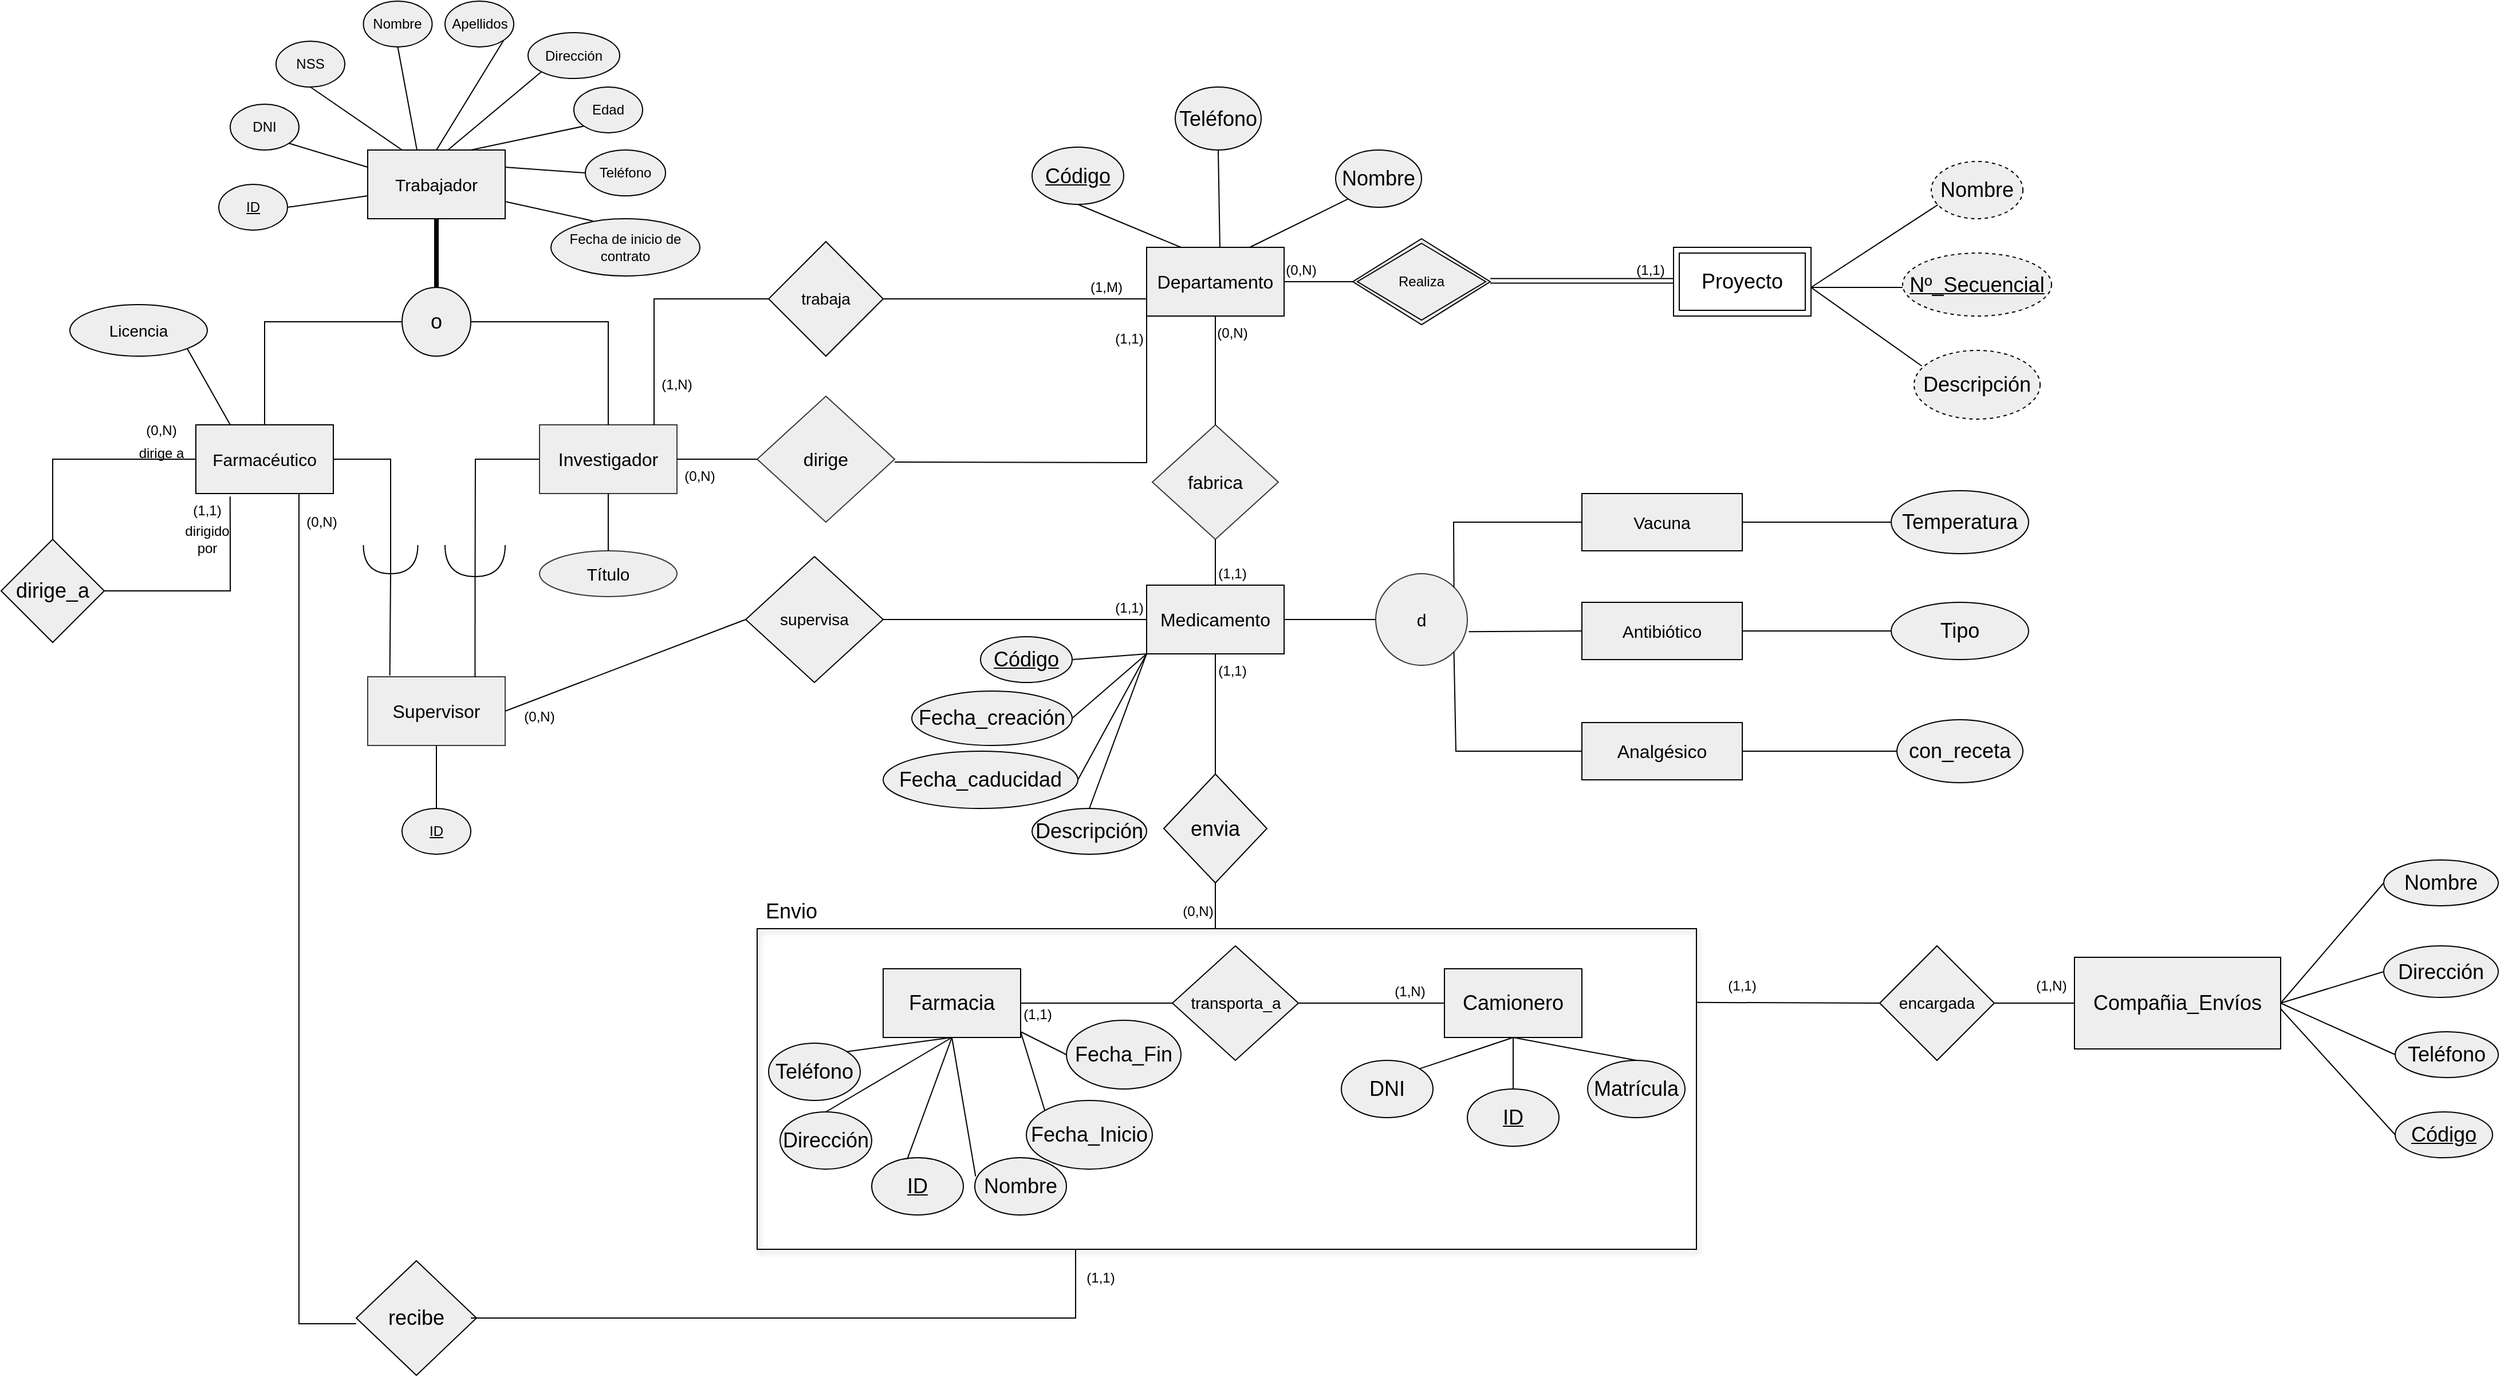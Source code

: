 <mxfile version="24.7.17">
  <diagram id="R2lEEEUBdFMjLlhIrx00" name="Page-1">
    <mxGraphModel dx="3640" dy="1393" grid="1" gridSize="10" guides="1" tooltips="1" connect="1" arrows="1" fold="1" page="1" pageScale="1" pageWidth="850" pageHeight="1100" background="#ffffff" math="0" shadow="0" extFonts="Permanent Marker^https://fonts.googleapis.com/css?family=Permanent+Marker">
      <root>
        <mxCell id="0" />
        <mxCell id="1" parent="0" />
        <mxCell id="9n2Kgq9F9miumqy1_BX9-11" value="" style="rounded=0;whiteSpace=wrap;html=1;fillColor=none;shadow=1;strokeColor=#000000;" parent="1" vertex="1">
          <mxGeometry x="440" y="860" width="820" height="280" as="geometry" />
        </mxCell>
        <mxCell id="wN_SJ8lVQeEceDED6Cjc-2" value="DNI" style="ellipse;whiteSpace=wrap;html=1;fillColor=#eeeeee;strokeColor=#000000;fontColor=#000000;" parent="1" vertex="1">
          <mxGeometry x="-20" y="140" width="60" height="40" as="geometry" />
        </mxCell>
        <mxCell id="wN_SJ8lVQeEceDED6Cjc-3" value="" style="endArrow=none;html=1;rounded=0;entryX=1;entryY=1;entryDx=0;entryDy=0;fillColor=#f5f5f5;strokeColor=#000000;exitX=0;exitY=0.25;exitDx=0;exitDy=0;" parent="1" source="wN_SJ8lVQeEceDED6Cjc-15" target="wN_SJ8lVQeEceDED6Cjc-2" edge="1">
          <mxGeometry width="50" height="50" relative="1" as="geometry">
            <mxPoint x="140" y="180" as="sourcePoint" />
            <mxPoint x="190" y="180" as="targetPoint" />
          </mxGeometry>
        </mxCell>
        <mxCell id="wN_SJ8lVQeEceDED6Cjc-4" value="NSS" style="ellipse;whiteSpace=wrap;html=1;fillColor=#eeeeee;strokeColor=#000000;labelBackgroundColor=none;fontColor=#000000;" parent="1" vertex="1">
          <mxGeometry x="20" y="85" width="60" height="40" as="geometry" />
        </mxCell>
        <mxCell id="wN_SJ8lVQeEceDED6Cjc-5" value="" style="endArrow=none;html=1;rounded=0;entryX=0;entryY=1;entryDx=0;entryDy=0;fillColor=#f5f5f5;strokeColor=#000000;exitX=0.75;exitY=0;exitDx=0;exitDy=0;" parent="1" source="wN_SJ8lVQeEceDED6Cjc-15" target="wN_SJ8lVQeEceDED6Cjc-7" edge="1">
          <mxGeometry width="50" height="50" relative="1" as="geometry">
            <mxPoint x="170" y="180" as="sourcePoint" />
            <mxPoint x="220" y="130" as="targetPoint" />
          </mxGeometry>
        </mxCell>
        <mxCell id="wN_SJ8lVQeEceDED6Cjc-6" value="" style="endArrow=none;html=1;rounded=0;entryX=0.5;entryY=1;entryDx=0;entryDy=0;fillColor=#f5f5f5;strokeColor=#000000;exitX=0.25;exitY=0;exitDx=0;exitDy=0;" parent="1" source="wN_SJ8lVQeEceDED6Cjc-15" target="wN_SJ8lVQeEceDED6Cjc-4" edge="1">
          <mxGeometry width="50" height="50" relative="1" as="geometry">
            <mxPoint x="160" y="160" as="sourcePoint" />
            <mxPoint x="190" y="140" as="targetPoint" />
          </mxGeometry>
        </mxCell>
        <mxCell id="wN_SJ8lVQeEceDED6Cjc-7" value="Edad" style="ellipse;whiteSpace=wrap;html=1;fillColor=#eeeeee;strokeColor=#000000;fontColor=#000000;" parent="1" vertex="1">
          <mxGeometry x="280" y="125" width="60" height="40" as="geometry" />
        </mxCell>
        <mxCell id="wN_SJ8lVQeEceDED6Cjc-9" value="Teléfono" style="ellipse;whiteSpace=wrap;html=1;fillColor=#eeeeee;strokeColor=#000000;fontColor=#000000;" parent="1" vertex="1">
          <mxGeometry x="290" y="180" width="70" height="40" as="geometry" />
        </mxCell>
        <mxCell id="wN_SJ8lVQeEceDED6Cjc-12" value="" style="endArrow=none;html=1;rounded=0;" parent="1" edge="1">
          <mxGeometry width="50" height="50" relative="1" as="geometry">
            <mxPoint x="450" y="320" as="sourcePoint" />
            <mxPoint x="450" y="320" as="targetPoint" />
            <Array as="points">
              <mxPoint x="450" y="320" />
            </Array>
          </mxGeometry>
        </mxCell>
        <mxCell id="wN_SJ8lVQeEceDED6Cjc-15" value="Trabajador" style="rounded=0;whiteSpace=wrap;html=1;fillColor=#eeeeee;strokeColor=#000000;fontColor=#000000;fontSize=15;" parent="1" vertex="1">
          <mxGeometry x="100" y="180" width="120" height="60" as="geometry" />
        </mxCell>
        <mxCell id="wN_SJ8lVQeEceDED6Cjc-16" value="Farmacéutico" style="rounded=0;whiteSpace=wrap;html=1;fillColor=#eeeeee;strokeColor=#000000;fontColor=#000000;fontSize=15;" parent="1" vertex="1">
          <mxGeometry x="-50" y="420" width="120" height="60" as="geometry" />
        </mxCell>
        <mxCell id="wN_SJ8lVQeEceDED6Cjc-18" value="&lt;font style=&quot;font-size: 18px;&quot;&gt;o&lt;/font&gt;" style="ellipse;whiteSpace=wrap;html=1;aspect=fixed;fillColor=#eeeeee;strokeColor=#000000;fontColor=#000000;" parent="1" vertex="1">
          <mxGeometry x="130" y="300" width="60" height="60" as="geometry" />
        </mxCell>
        <mxCell id="wN_SJ8lVQeEceDED6Cjc-19" value="" style="endArrow=none;html=1;rounded=0;exitX=0.5;exitY=0;exitDx=0;exitDy=0;strokeWidth=4;fillColor=#f5f5f5;strokeColor=#000000;labelBackgroundColor=#FFFFFF;fontColor=#000000;" parent="1" source="wN_SJ8lVQeEceDED6Cjc-18" target="wN_SJ8lVQeEceDED6Cjc-15" edge="1">
          <mxGeometry width="50" height="50" relative="1" as="geometry">
            <mxPoint x="90" y="260" as="sourcePoint" />
            <mxPoint x="140" y="210" as="targetPoint" />
          </mxGeometry>
        </mxCell>
        <mxCell id="wN_SJ8lVQeEceDED6Cjc-20" value="" style="endArrow=none;html=1;rounded=0;entryX=0;entryY=0.5;entryDx=0;entryDy=0;fillColor=#f5f5f5;strokeColor=#000000;" parent="1" source="wN_SJ8lVQeEceDED6Cjc-16" target="wN_SJ8lVQeEceDED6Cjc-18" edge="1">
          <mxGeometry width="50" height="50" relative="1" as="geometry">
            <mxPoint x="10" y="399.289" as="sourcePoint" />
            <mxPoint x="10" y="349.289" as="targetPoint" />
            <Array as="points">
              <mxPoint x="10" y="330" />
            </Array>
          </mxGeometry>
        </mxCell>
        <mxCell id="wN_SJ8lVQeEceDED6Cjc-21" value="&lt;font style=&quot;font-size: 16px;&quot;&gt;Investigador&lt;/font&gt;" style="rounded=0;whiteSpace=wrap;html=1;fillColor=#eeeeee;strokeColor=#36393d;fontColor=#000000;" parent="1" vertex="1">
          <mxGeometry x="250" y="420" width="120" height="60" as="geometry" />
        </mxCell>
        <mxCell id="wN_SJ8lVQeEceDED6Cjc-22" value="" style="endArrow=none;html=1;rounded=0;exitX=1;exitY=0.5;exitDx=0;exitDy=0;entryX=0.5;entryY=0;entryDx=0;entryDy=0;fillColor=#f5f5f5;strokeColor=#000000;" parent="1" source="wN_SJ8lVQeEceDED6Cjc-18" target="wN_SJ8lVQeEceDED6Cjc-21" edge="1">
          <mxGeometry width="50" height="50" relative="1" as="geometry">
            <mxPoint x="310" y="460" as="sourcePoint" />
            <mxPoint x="360" y="410" as="targetPoint" />
            <Array as="points">
              <mxPoint x="310" y="330" />
            </Array>
          </mxGeometry>
        </mxCell>
        <mxCell id="wN_SJ8lVQeEceDED6Cjc-27" value="&lt;span style=&quot;font-size: 15px;&quot;&gt;Título&lt;/span&gt;" style="ellipse;whiteSpace=wrap;html=1;labelBackgroundColor=none;labelBorderColor=none;fillColor=#eeeeee;strokeColor=#36393d;" parent="1" vertex="1">
          <mxGeometry x="250" y="530" width="120" height="40" as="geometry" />
        </mxCell>
        <mxCell id="wN_SJ8lVQeEceDED6Cjc-28" value="" style="endArrow=none;html=1;rounded=0;exitX=0.5;exitY=1;exitDx=0;exitDy=0;fillColor=#f5f5f5;gradientColor=#b3b3b3;strokeColor=#000000;entryX=0.5;entryY=0;entryDx=0;entryDy=0;" parent="1" source="wN_SJ8lVQeEceDED6Cjc-21" target="wN_SJ8lVQeEceDED6Cjc-27" edge="1">
          <mxGeometry width="50" height="50" relative="1" as="geometry">
            <mxPoint x="370" y="470" as="sourcePoint" />
            <mxPoint x="420" y="420" as="targetPoint" />
          </mxGeometry>
        </mxCell>
        <mxCell id="wN_SJ8lVQeEceDED6Cjc-33" value="&lt;font style=&quot;font-size: 16px;&quot; color=&quot;#000000&quot;&gt;Supervisor&lt;/font&gt;" style="rounded=0;whiteSpace=wrap;html=1;fillColor=#eeeeee;strokeColor=#36393d;" parent="1" vertex="1">
          <mxGeometry x="100" y="640" width="120" height="60" as="geometry" />
        </mxCell>
        <mxCell id="wN_SJ8lVQeEceDED6Cjc-35" value="&lt;font style=&quot;font-size: 16px;&quot; color=&quot;#000000&quot;&gt;Departamento&lt;/font&gt;" style="rounded=0;whiteSpace=wrap;html=1;fillColor=#eeeeee;strokeColor=#000000;" parent="1" vertex="1">
          <mxGeometry x="780" y="265" width="120" height="60" as="geometry" />
        </mxCell>
        <mxCell id="wN_SJ8lVQeEceDED6Cjc-37" value="&lt;font style=&quot;font-size: 16px;&quot; color=&quot;#000000&quot;&gt;dirige&lt;/font&gt;" style="rhombus;whiteSpace=wrap;html=1;fillColor=#eeeeee;strokeColor=#36393d;" parent="1" vertex="1">
          <mxGeometry x="440" y="395" width="120" height="110" as="geometry" />
        </mxCell>
        <mxCell id="wN_SJ8lVQeEceDED6Cjc-39" value="" style="endArrow=none;html=1;rounded=0;entryX=1;entryY=0.5;entryDx=0;entryDy=0;strokeColor=#000000;" parent="1" source="wN_SJ8lVQeEceDED6Cjc-37" target="wN_SJ8lVQeEceDED6Cjc-21" edge="1">
          <mxGeometry width="50" height="50" relative="1" as="geometry">
            <mxPoint x="489.289" y="510" as="sourcePoint" />
            <mxPoint x="369.7" y="459.92" as="targetPoint" />
            <Array as="points" />
          </mxGeometry>
        </mxCell>
        <mxCell id="boBfQGq755tC5SNfsTAn-4" value="" style="endArrow=none;html=1;rounded=0;entryX=0.161;entryY=-0.019;entryDx=0;entryDy=0;strokeColor=#000000;exitX=1;exitY=0.5;exitDx=0;exitDy=0;exitPerimeter=0;entryPerimeter=0;" parent="1" source="cMPm9qXNbd8lJD3Um6Hj-16" target="wN_SJ8lVQeEceDED6Cjc-33" edge="1">
          <mxGeometry width="50" height="50" relative="1" as="geometry">
            <mxPoint x="70" y="440" as="sourcePoint" />
            <mxPoint x="155" y="580" as="targetPoint" />
            <Array as="points" />
          </mxGeometry>
        </mxCell>
        <mxCell id="boBfQGq755tC5SNfsTAn-5" value="" style="endArrow=none;html=1;rounded=0;entryX=0;entryY=0.5;entryDx=0;entryDy=0;strokeColor=#000000;exitX=1;exitY=0.5;exitDx=0;exitDy=0;exitPerimeter=0;" parent="1" source="cMPm9qXNbd8lJD3Um6Hj-18" target="wN_SJ8lVQeEceDED6Cjc-21" edge="1">
          <mxGeometry width="50" height="50" relative="1" as="geometry">
            <mxPoint x="220" y="550" as="sourcePoint" />
            <mxPoint x="570" y="610" as="targetPoint" />
            <Array as="points">
              <mxPoint x="194" y="450" />
            </Array>
          </mxGeometry>
        </mxCell>
        <mxCell id="boBfQGq755tC5SNfsTAn-7" value="&lt;font style=&quot;font-size: 16px;&quot; color=&quot;#000000&quot;&gt;Medicamento&lt;/font&gt;" style="rounded=0;whiteSpace=wrap;html=1;fillColor=#eeeeee;strokeColor=#000000;" parent="1" vertex="1">
          <mxGeometry x="780" y="560" width="120" height="60" as="geometry" />
        </mxCell>
        <mxCell id="boBfQGq755tC5SNfsTAn-9" value="&lt;font style=&quot;font-size: 16px;&quot; color=&quot;#000000&quot;&gt;fabrica&lt;/font&gt;" style="rhombus;whiteSpace=wrap;html=1;strokeColor=#36393d;fillColor=#eeeeee;" parent="1" vertex="1">
          <mxGeometry x="785" y="420" width="110" height="100" as="geometry" />
        </mxCell>
        <mxCell id="boBfQGq755tC5SNfsTAn-11" value="" style="endArrow=none;html=1;rounded=0;exitX=0.5;exitY=1;exitDx=0;exitDy=0;strokeColor=#000000;entryX=0.5;entryY=0;entryDx=0;entryDy=0;" parent="1" source="boBfQGq755tC5SNfsTAn-9" target="boBfQGq755tC5SNfsTAn-7" edge="1">
          <mxGeometry width="50" height="50" relative="1" as="geometry">
            <mxPoint x="450" y="520" as="sourcePoint" />
            <mxPoint x="790" y="600" as="targetPoint" />
          </mxGeometry>
        </mxCell>
        <mxCell id="boBfQGq755tC5SNfsTAn-12" value="&lt;span style=&quot;font-size: 15px;&quot;&gt;d&lt;/span&gt;" style="ellipse;whiteSpace=wrap;html=1;aspect=fixed;strokeColor=#36393d;fillColor=#eeeeee;fontColor=#000000;" parent="1" vertex="1">
          <mxGeometry x="980" y="550" width="80" height="80" as="geometry" />
        </mxCell>
        <mxCell id="boBfQGq755tC5SNfsTAn-13" value="" style="endArrow=none;html=1;rounded=0;exitX=1;exitY=0.5;exitDx=0;exitDy=0;entryX=0;entryY=0.5;entryDx=0;entryDy=0;strokeColor=#000000;" parent="1" target="boBfQGq755tC5SNfsTAn-12" edge="1">
          <mxGeometry width="50" height="50" relative="1" as="geometry">
            <mxPoint x="930.0" y="590" as="sourcePoint" />
            <mxPoint x="980" y="580" as="targetPoint" />
          </mxGeometry>
        </mxCell>
        <mxCell id="boBfQGq755tC5SNfsTAn-14" value="&lt;font style=&quot;font-size: 15px;&quot;&gt;Vacuna&lt;/font&gt;" style="whiteSpace=wrap;html=1;align=center;fillColor=#eeeeee;strokeColor=#000000;fontColor=#000000;" parent="1" vertex="1">
          <mxGeometry x="1160" y="480" width="140" height="50" as="geometry" />
        </mxCell>
        <mxCell id="boBfQGq755tC5SNfsTAn-16" value="" style="endArrow=none;html=1;rounded=0;exitX=1;exitY=0;exitDx=0;exitDy=0;entryX=0;entryY=0.5;entryDx=0;entryDy=0;strokeColor=#000000;" parent="1" source="boBfQGq755tC5SNfsTAn-12" target="boBfQGq755tC5SNfsTAn-14" edge="1">
          <mxGeometry relative="1" as="geometry">
            <mxPoint x="1080" y="560" as="sourcePoint" />
            <mxPoint x="1240" y="560" as="targetPoint" />
            <Array as="points">
              <mxPoint x="1048" y="505" />
            </Array>
          </mxGeometry>
        </mxCell>
        <mxCell id="boBfQGq755tC5SNfsTAn-17" value="&lt;font style=&quot;font-size: 15px;&quot; color=&quot;#000000&quot;&gt;Antibiótico&lt;/font&gt;" style="whiteSpace=wrap;html=1;align=center;fillColor=#eeeeee;strokeColor=#000000;" parent="1" vertex="1">
          <mxGeometry x="1160" y="575" width="140" height="50" as="geometry" />
        </mxCell>
        <mxCell id="boBfQGq755tC5SNfsTAn-18" value="" style="endArrow=none;html=1;rounded=0;exitX=1.015;exitY=0.633;exitDx=0;exitDy=0;entryX=0;entryY=0.5;entryDx=0;entryDy=0;exitPerimeter=0;strokeColor=#000000;" parent="1" source="boBfQGq755tC5SNfsTAn-12" target="boBfQGq755tC5SNfsTAn-17" edge="1">
          <mxGeometry relative="1" as="geometry">
            <mxPoint x="1020" y="620" as="sourcePoint" />
            <mxPoint x="1180" y="620" as="targetPoint" />
          </mxGeometry>
        </mxCell>
        <mxCell id="boBfQGq755tC5SNfsTAn-19" value="&lt;font style=&quot;font-size: 16px;&quot;&gt;Analgésico&lt;/font&gt;" style="whiteSpace=wrap;html=1;align=center;fillColor=#eeeeee;strokeColor=#000000;fontColor=#000000;" parent="1" vertex="1">
          <mxGeometry x="1160" y="680" width="140" height="50" as="geometry" />
        </mxCell>
        <mxCell id="boBfQGq755tC5SNfsTAn-22" value="" style="endArrow=none;html=1;rounded=0;exitX=1;exitY=1;exitDx=0;exitDy=0;entryX=0;entryY=0.5;entryDx=0;entryDy=0;strokeColor=#000000;" parent="1" source="boBfQGq755tC5SNfsTAn-12" target="boBfQGq755tC5SNfsTAn-19" edge="1">
          <mxGeometry relative="1" as="geometry">
            <mxPoint x="1030" y="710" as="sourcePoint" />
            <mxPoint x="1190" y="710" as="targetPoint" />
            <Array as="points">
              <mxPoint x="1050" y="705" />
            </Array>
          </mxGeometry>
        </mxCell>
        <mxCell id="9n2Kgq9F9miumqy1_BX9-2" value="&lt;font style=&quot;font-size: 18px;&quot;&gt;Farmacia&lt;/font&gt;" style="rounded=0;whiteSpace=wrap;html=1;fillColor=#EEEEEE;" parent="1" vertex="1">
          <mxGeometry x="550" y="895" width="120" height="60" as="geometry" />
        </mxCell>
        <mxCell id="9n2Kgq9F9miumqy1_BX9-3" value="&lt;font style=&quot;font-size: 18px;&quot;&gt;Camionero&lt;/font&gt;" style="rounded=0;whiteSpace=wrap;html=1;fillColor=#EEEEEE;" parent="1" vertex="1">
          <mxGeometry x="1040" y="895" width="120" height="60" as="geometry" />
        </mxCell>
        <mxCell id="9n2Kgq9F9miumqy1_BX9-4" value="&lt;font style=&quot;font-size: 14px;&quot;&gt;transporta_a&lt;/font&gt;" style="rhombus;whiteSpace=wrap;html=1;fillColor=#EEEEEE;" parent="1" vertex="1">
          <mxGeometry x="802.5" y="875" width="110" height="100" as="geometry" />
        </mxCell>
        <mxCell id="9n2Kgq9F9miumqy1_BX9-5" value="" style="endArrow=none;html=1;rounded=0;entryX=0;entryY=0.5;entryDx=0;entryDy=0;exitX=1;exitY=0.5;exitDx=0;exitDy=0;" parent="1" source="9n2Kgq9F9miumqy1_BX9-2" target="9n2Kgq9F9miumqy1_BX9-4" edge="1">
          <mxGeometry width="50" height="50" relative="1" as="geometry">
            <mxPoint x="670" y="890" as="sourcePoint" />
            <mxPoint x="680" y="860" as="targetPoint" />
          </mxGeometry>
        </mxCell>
        <mxCell id="9n2Kgq9F9miumqy1_BX9-6" value="" style="endArrow=none;html=1;rounded=0;entryX=0;entryY=0.5;entryDx=0;entryDy=0;exitX=1;exitY=0.5;exitDx=0;exitDy=0;" parent="1" source="9n2Kgq9F9miumqy1_BX9-4" target="9n2Kgq9F9miumqy1_BX9-3" edge="1">
          <mxGeometry width="50" height="50" relative="1" as="geometry">
            <mxPoint x="910" y="890" as="sourcePoint" />
            <mxPoint x="960" y="840" as="targetPoint" />
          </mxGeometry>
        </mxCell>
        <mxCell id="9n2Kgq9F9miumqy1_BX9-7" value="" style="endArrow=none;html=1;rounded=0;entryX=0;entryY=0.5;entryDx=0;entryDy=0;exitX=0.25;exitY=1;exitDx=0;exitDy=0;" parent="1" source="EjBYFWdCqptAFFjmYWKn-26" target="9n2Kgq9F9miumqy1_BX9-8" edge="1">
          <mxGeometry width="50" height="50" relative="1" as="geometry">
            <mxPoint x="810" y="990" as="sourcePoint" />
            <mxPoint x="910" y="790" as="targetPoint" />
          </mxGeometry>
        </mxCell>
        <mxCell id="9n2Kgq9F9miumqy1_BX9-8" value="&lt;span style=&quot;font-size: 18px;&quot;&gt;Fecha_Fin&lt;/span&gt;" style="ellipse;whiteSpace=wrap;html=1;fillColor=#EEEEEE;" parent="1" vertex="1">
          <mxGeometry x="710" y="940" width="100" height="60" as="geometry" />
        </mxCell>
        <mxCell id="9n2Kgq9F9miumqy1_BX9-9" value="&lt;span style=&quot;font-size: 18px;&quot;&gt;Fecha_Inicio&lt;/span&gt;" style="ellipse;whiteSpace=wrap;html=1;fillColor=#EEEEEE;" parent="1" vertex="1">
          <mxGeometry x="675" y="1010" width="110" height="60" as="geometry" />
        </mxCell>
        <mxCell id="9n2Kgq9F9miumqy1_BX9-10" value="" style="endArrow=none;html=1;rounded=0;exitX=0;exitY=0;exitDx=0;exitDy=0;entryX=0.25;entryY=1;entryDx=0;entryDy=0;" parent="1" source="9n2Kgq9F9miumqy1_BX9-9" target="EjBYFWdCqptAFFjmYWKn-26" edge="1">
          <mxGeometry width="50" height="50" relative="1" as="geometry">
            <mxPoint x="790" y="850" as="sourcePoint" />
            <mxPoint x="840" y="800" as="targetPoint" />
          </mxGeometry>
        </mxCell>
        <mxCell id="9n2Kgq9F9miumqy1_BX9-12" value="&lt;font style=&quot;font-size: 18px;&quot;&gt;envia&lt;/font&gt;" style="rhombus;whiteSpace=wrap;html=1;fillColor=#EEEEEE;" parent="1" vertex="1">
          <mxGeometry x="795" y="725" width="90" height="95" as="geometry" />
        </mxCell>
        <mxCell id="9n2Kgq9F9miumqy1_BX9-13" value="" style="endArrow=none;html=1;rounded=0;entryX=0.5;entryY=1;entryDx=0;entryDy=0;exitX=0.5;exitY=0;exitDx=0;exitDy=0;" parent="1" source="9n2Kgq9F9miumqy1_BX9-12" target="boBfQGq755tC5SNfsTAn-7" edge="1">
          <mxGeometry width="50" height="50" relative="1" as="geometry">
            <mxPoint x="850" y="670" as="sourcePoint" />
            <mxPoint x="900" y="620" as="targetPoint" />
          </mxGeometry>
        </mxCell>
        <mxCell id="9n2Kgq9F9miumqy1_BX9-14" value="" style="endArrow=none;html=1;rounded=0;entryX=0.5;entryY=1;entryDx=0;entryDy=0;" parent="1" target="9n2Kgq9F9miumqy1_BX9-12" edge="1">
          <mxGeometry width="50" height="50" relative="1" as="geometry">
            <mxPoint x="840" y="860" as="sourcePoint" />
            <mxPoint x="850" y="750" as="targetPoint" />
          </mxGeometry>
        </mxCell>
        <mxCell id="9n2Kgq9F9miumqy1_BX9-15" value="&lt;font style=&quot;font-size: 14px;&quot;&gt;supervisa&lt;/font&gt;" style="rhombus;whiteSpace=wrap;html=1;fillColor=#EEEEEE;" parent="1" vertex="1">
          <mxGeometry x="430" y="535" width="120" height="110" as="geometry" />
        </mxCell>
        <mxCell id="9n2Kgq9F9miumqy1_BX9-17" value="" style="endArrow=none;html=1;rounded=0;exitX=1;exitY=0.5;exitDx=0;exitDy=0;entryX=0;entryY=0.5;entryDx=0;entryDy=0;" parent="1" source="9n2Kgq9F9miumqy1_BX9-15" target="boBfQGq755tC5SNfsTAn-7" edge="1">
          <mxGeometry width="50" height="50" relative="1" as="geometry">
            <mxPoint x="350" y="950" as="sourcePoint" />
            <mxPoint x="400" y="900" as="targetPoint" />
            <Array as="points" />
          </mxGeometry>
        </mxCell>
        <mxCell id="9n2Kgq9F9miumqy1_BX9-18" value="&lt;font style=&quot;font-size: 18px;&quot;&gt;Envio&lt;/font&gt;" style="text;html=1;align=center;verticalAlign=middle;whiteSpace=wrap;rounded=0;" parent="1" vertex="1">
          <mxGeometry x="440" y="830" width="60" height="30" as="geometry" />
        </mxCell>
        <mxCell id="9n2Kgq9F9miumqy1_BX9-20" value="&lt;span style=&quot;font-size: 18px;&quot;&gt;Compañia_Envíos&lt;/span&gt;" style="rounded=0;whiteSpace=wrap;html=1;fillColor=#EEEEEE;" parent="1" vertex="1">
          <mxGeometry x="1590" y="885" width="180" height="80" as="geometry" />
        </mxCell>
        <mxCell id="9n2Kgq9F9miumqy1_BX9-21" value="&lt;font style=&quot;font-size: 14px;&quot;&gt;encargada&lt;/font&gt;" style="rhombus;whiteSpace=wrap;html=1;fillColor=#EEEEEE;" parent="1" vertex="1">
          <mxGeometry x="1420" y="875" width="100" height="100" as="geometry" />
        </mxCell>
        <mxCell id="9n2Kgq9F9miumqy1_BX9-22" value="" style="endArrow=none;html=1;rounded=0;entryX=1;entryY=0.5;entryDx=0;entryDy=0;" parent="1" source="9n2Kgq9F9miumqy1_BX9-20" target="9n2Kgq9F9miumqy1_BX9-21" edge="1">
          <mxGeometry width="50" height="50" relative="1" as="geometry">
            <mxPoint x="1519.289" y="975" as="sourcePoint" />
            <mxPoint x="1519.289" y="925" as="targetPoint" />
          </mxGeometry>
        </mxCell>
        <mxCell id="9n2Kgq9F9miumqy1_BX9-24" value="" style="endArrow=none;html=1;rounded=0;entryX=0;entryY=0.5;entryDx=0;entryDy=0;exitX=1;exitY=0.23;exitDx=0;exitDy=0;exitPerimeter=0;" parent="1" source="9n2Kgq9F9miumqy1_BX9-11" target="9n2Kgq9F9miumqy1_BX9-21" edge="1">
          <mxGeometry width="50" height="50" relative="1" as="geometry">
            <mxPoint x="1260" y="920" as="sourcePoint" />
            <mxPoint x="1370" y="900" as="targetPoint" />
          </mxGeometry>
        </mxCell>
        <mxCell id="JnEA_6E_3DPC_kqwpnpe-1" value="Realiza" style="shape=rhombus;double=1;perimeter=rhombusPerimeter;whiteSpace=wrap;html=1;align=center;fillColor=#EEEEEE;" parent="1" vertex="1">
          <mxGeometry x="960" y="257.5" width="120" height="75" as="geometry" />
        </mxCell>
        <mxCell id="JnEA_6E_3DPC_kqwpnpe-2" value="" style="line;strokeWidth=1;rotatable=0;dashed=0;labelPosition=right;align=left;verticalAlign=middle;spacingTop=0;spacingLeft=6;points=[];portConstraint=eastwest;" parent="1" vertex="1">
          <mxGeometry x="900" y="290" width="60" height="10" as="geometry" />
        </mxCell>
        <mxCell id="JnEA_6E_3DPC_kqwpnpe-3" value="" style="shape=link;html=1;rounded=0;" parent="1" edge="1">
          <mxGeometry relative="1" as="geometry">
            <mxPoint x="1080" y="294.29" as="sourcePoint" />
            <mxPoint x="1240" y="294.29" as="targetPoint" />
          </mxGeometry>
        </mxCell>
        <mxCell id="JnEA_6E_3DPC_kqwpnpe-5" value="&lt;font style=&quot;font-size: 18px;&quot;&gt;Proyecto&lt;/font&gt;" style="shape=process;whiteSpace=wrap;html=1;backgroundOutline=1;fillColor=#EEEEEE;" parent="1" vertex="1">
          <mxGeometry x="1240" y="265" width="120" height="60" as="geometry" />
        </mxCell>
        <mxCell id="JnEA_6E_3DPC_kqwpnpe-7" value="" style="endArrow=none;html=1;rounded=0;exitX=0;exitY=0.5;exitDx=0;exitDy=0;entryX=0.75;entryY=1;entryDx=0;entryDy=0;" parent="1" target="wN_SJ8lVQeEceDED6Cjc-16" edge="1">
          <mxGeometry width="50" height="50" relative="1" as="geometry">
            <mxPoint x="90" y="1205" as="sourcePoint" />
            <mxPoint x="-125" y="595" as="targetPoint" />
            <Array as="points">
              <mxPoint x="40" y="1205" />
            </Array>
          </mxGeometry>
        </mxCell>
        <mxCell id="JnEA_6E_3DPC_kqwpnpe-8" value="&lt;font style=&quot;font-size: 18px;&quot;&gt;recibe&lt;/font&gt;" style="rhombus;whiteSpace=wrap;html=1;fillColor=#EEEEEE;" parent="1" vertex="1">
          <mxGeometry x="90" y="1150" width="105" height="100" as="geometry" />
        </mxCell>
        <mxCell id="JnEA_6E_3DPC_kqwpnpe-9" value="" style="endArrow=none;html=1;rounded=0;entryX=0.339;entryY=1.001;entryDx=0;entryDy=0;entryPerimeter=0;" parent="1" target="9n2Kgq9F9miumqy1_BX9-11" edge="1">
          <mxGeometry width="50" height="50" relative="1" as="geometry">
            <mxPoint x="190" y="1200" as="sourcePoint" />
            <mxPoint x="720" y="1140" as="targetPoint" />
            <Array as="points">
              <mxPoint x="718" y="1200" />
            </Array>
          </mxGeometry>
        </mxCell>
        <mxCell id="cMPm9qXNbd8lJD3Um6Hj-1" value="" style="endArrow=none;html=1;rounded=0;entryX=0.5;entryY=1;entryDx=0;entryDy=0;exitX=0.5;exitY=0;exitDx=0;exitDy=0;" parent="1" source="boBfQGq755tC5SNfsTAn-9" target="wN_SJ8lVQeEceDED6Cjc-35" edge="1">
          <mxGeometry width="50" height="50" relative="1" as="geometry">
            <mxPoint x="840" y="410" as="sourcePoint" />
            <mxPoint x="730" y="310" as="targetPoint" />
          </mxGeometry>
        </mxCell>
        <mxCell id="cMPm9qXNbd8lJD3Um6Hj-2" value="&lt;font style=&quot;font-size: 14px;&quot;&gt;trabaja&lt;/font&gt;" style="rhombus;whiteSpace=wrap;html=1;fillColor=#EEEEEE;" parent="1" vertex="1">
          <mxGeometry x="450" y="260" width="100" height="100" as="geometry" />
        </mxCell>
        <mxCell id="cMPm9qXNbd8lJD3Um6Hj-3" value="" style="endArrow=none;html=1;rounded=0;entryX=0;entryY=1;entryDx=0;entryDy=0;" parent="1" target="wN_SJ8lVQeEceDED6Cjc-35" edge="1">
          <mxGeometry width="50" height="50" relative="1" as="geometry">
            <mxPoint x="560" y="452.5" as="sourcePoint" />
            <mxPoint x="820" y="332.5" as="targetPoint" />
            <Array as="points">
              <mxPoint x="780" y="453" />
            </Array>
          </mxGeometry>
        </mxCell>
        <mxCell id="cMPm9qXNbd8lJD3Um6Hj-4" value="" style="endArrow=none;html=1;rounded=0;entryX=0;entryY=0.5;entryDx=0;entryDy=0;" parent="1" target="cMPm9qXNbd8lJD3Um6Hj-2" edge="1">
          <mxGeometry width="50" height="50" relative="1" as="geometry">
            <mxPoint x="350" y="420" as="sourcePoint" />
            <mxPoint x="400" y="370" as="targetPoint" />
            <Array as="points">
              <mxPoint x="350" y="310" />
            </Array>
          </mxGeometry>
        </mxCell>
        <mxCell id="cMPm9qXNbd8lJD3Um6Hj-5" value="" style="endArrow=none;html=1;rounded=0;exitX=1;exitY=0.5;exitDx=0;exitDy=0;entryX=0;entryY=0.75;entryDx=0;entryDy=0;" parent="1" source="cMPm9qXNbd8lJD3Um6Hj-2" target="wN_SJ8lVQeEceDED6Cjc-35" edge="1">
          <mxGeometry width="50" height="50" relative="1" as="geometry">
            <mxPoint x="930" y="540" as="sourcePoint" />
            <mxPoint x="980" y="490" as="targetPoint" />
          </mxGeometry>
        </mxCell>
        <mxCell id="cMPm9qXNbd8lJD3Um6Hj-6" value="&lt;font style=&quot;font-size: 18px;&quot;&gt;dirige_a&lt;/font&gt;" style="rhombus;whiteSpace=wrap;html=1;fillColor=#EEEEEE;" parent="1" vertex="1">
          <mxGeometry x="-220" y="520" width="90" height="90" as="geometry" />
        </mxCell>
        <mxCell id="cMPm9qXNbd8lJD3Um6Hj-7" value="" style="endArrow=none;html=1;rounded=0;exitX=1;exitY=0.5;exitDx=0;exitDy=0;entryX=0.831;entryY=0.087;entryDx=0;entryDy=0;entryPerimeter=0;" parent="1" source="cMPm9qXNbd8lJD3Um6Hj-6" target="EjBYFWdCqptAFFjmYWKn-14" edge="1">
          <mxGeometry width="50" height="50" relative="1" as="geometry">
            <mxPoint x="-40" y="530" as="sourcePoint" />
            <mxPoint x="10" y="480" as="targetPoint" />
            <Array as="points">
              <mxPoint x="-20" y="565" />
              <mxPoint x="-20" y="520" />
            </Array>
          </mxGeometry>
        </mxCell>
        <mxCell id="cMPm9qXNbd8lJD3Um6Hj-8" value="" style="endArrow=none;html=1;rounded=0;entryX=0;entryY=0.5;entryDx=0;entryDy=0;" parent="1" source="cMPm9qXNbd8lJD3Um6Hj-6" target="wN_SJ8lVQeEceDED6Cjc-16" edge="1">
          <mxGeometry width="50" height="50" relative="1" as="geometry">
            <mxPoint x="-110" y="520" as="sourcePoint" />
            <mxPoint x="-60" y="470" as="targetPoint" />
            <Array as="points">
              <mxPoint x="-175" y="450" />
            </Array>
          </mxGeometry>
        </mxCell>
        <mxCell id="cMPm9qXNbd8lJD3Um6Hj-12" value="" style="endArrow=none;html=1;rounded=0;exitX=1;exitY=0.5;exitDx=0;exitDy=0;entryX=0;entryY=0.5;entryDx=0;entryDy=0;strokeColor=#000000;" parent="1" source="boBfQGq755tC5SNfsTAn-7" edge="1">
          <mxGeometry width="50" height="50" relative="1" as="geometry">
            <mxPoint x="900" y="590" as="sourcePoint" />
            <mxPoint x="960.0" y="590" as="targetPoint" />
          </mxGeometry>
        </mxCell>
        <mxCell id="cMPm9qXNbd8lJD3Um6Hj-15" value="" style="endArrow=none;html=1;rounded=0;strokeColor=#000000;exitX=1;exitY=0.5;exitDx=0;exitDy=0;exitPerimeter=0;" parent="1" source="cMPm9qXNbd8lJD3Um6Hj-16" edge="1">
          <mxGeometry width="50" height="50" relative="1" as="geometry">
            <mxPoint x="70" y="450" as="sourcePoint" />
            <mxPoint x="70" y="450" as="targetPoint" />
            <Array as="points">
              <mxPoint x="120" y="450" />
            </Array>
          </mxGeometry>
        </mxCell>
        <mxCell id="cMPm9qXNbd8lJD3Um6Hj-17" value="" style="endArrow=none;html=1;rounded=0;entryX=1;entryY=0.5;entryDx=0;entryDy=0;strokeColor=#000000;entryPerimeter=0;exitX=0.781;exitY=0;exitDx=0;exitDy=0;exitPerimeter=0;" parent="1" source="wN_SJ8lVQeEceDED6Cjc-33" target="cMPm9qXNbd8lJD3Um6Hj-18" edge="1">
          <mxGeometry width="50" height="50" relative="1" as="geometry">
            <mxPoint x="200" y="640" as="sourcePoint" />
            <mxPoint x="250" y="450" as="targetPoint" />
            <Array as="points" />
          </mxGeometry>
        </mxCell>
        <mxCell id="cMPm9qXNbd8lJD3Um6Hj-18" value="" style="shape=requiredInterface;html=1;verticalLabelPosition=bottom;sketch=0;direction=south;" parent="1" vertex="1">
          <mxGeometry x="167.5" y="525" width="52.5" height="27.5" as="geometry" />
        </mxCell>
        <mxCell id="sFR6SDiXfDD6RgqgtCTZ-1" value="" style="endArrow=none;html=1;rounded=0;entryX=0;entryY=0.5;entryDx=0;entryDy=0;exitX=1;exitY=0.5;exitDx=0;exitDy=0;" parent="1" source="wN_SJ8lVQeEceDED6Cjc-33" target="9n2Kgq9F9miumqy1_BX9-15" edge="1">
          <mxGeometry width="50" height="50" relative="1" as="geometry">
            <mxPoint x="220" y="680" as="sourcePoint" />
            <mxPoint x="270" y="630" as="targetPoint" />
          </mxGeometry>
        </mxCell>
        <mxCell id="sFR6SDiXfDD6RgqgtCTZ-2" value="&lt;font style=&quot;font-size: 14px;&quot;&gt;Licencia&lt;/font&gt;" style="ellipse;whiteSpace=wrap;html=1;fillColor=#EEEEEE;" parent="1" vertex="1">
          <mxGeometry x="-160" y="315" width="120" height="45" as="geometry" />
        </mxCell>
        <mxCell id="sFR6SDiXfDD6RgqgtCTZ-3" value="" style="endArrow=none;html=1;rounded=0;entryX=1;entryY=1;entryDx=0;entryDy=0;exitX=0.25;exitY=0;exitDx=0;exitDy=0;" parent="1" source="wN_SJ8lVQeEceDED6Cjc-16" target="sFR6SDiXfDD6RgqgtCTZ-2" edge="1">
          <mxGeometry width="50" height="50" relative="1" as="geometry">
            <mxPoint x="-50" y="430" as="sourcePoint" />
            <mxPoint y="380" as="targetPoint" />
          </mxGeometry>
        </mxCell>
        <mxCell id="sFR6SDiXfDD6RgqgtCTZ-4" value="&lt;font style=&quot;font-size: 18px;&quot;&gt;Nombre&lt;/font&gt;" style="ellipse;whiteSpace=wrap;html=1;fillColor=#EEEEEE;" parent="1" vertex="1">
          <mxGeometry x="1860" y="800" width="100" height="40" as="geometry" />
        </mxCell>
        <mxCell id="sFR6SDiXfDD6RgqgtCTZ-5" value="&lt;font style=&quot;font-size: 18px;&quot;&gt;Dirección&lt;/font&gt;" style="ellipse;whiteSpace=wrap;html=1;fillColor=#EEEEEE;" parent="1" vertex="1">
          <mxGeometry x="1860" y="875" width="100" height="45" as="geometry" />
        </mxCell>
        <mxCell id="sFR6SDiXfDD6RgqgtCTZ-6" value="&lt;span style=&quot;font-size: 18px;&quot;&gt;Teléfono&lt;/span&gt;" style="ellipse;whiteSpace=wrap;html=1;fillColor=#EEEEEE;" parent="1" vertex="1">
          <mxGeometry x="1870" y="950" width="90" height="40" as="geometry" />
        </mxCell>
        <mxCell id="sFR6SDiXfDD6RgqgtCTZ-7" value="&lt;span style=&quot;font-size: 18px;&quot;&gt;&lt;u&gt;Código&lt;/u&gt;&lt;/span&gt;" style="ellipse;whiteSpace=wrap;html=1;fillColor=#EEEEEE;" parent="1" vertex="1">
          <mxGeometry x="1870" y="1020" width="85" height="40" as="geometry" />
        </mxCell>
        <mxCell id="sFR6SDiXfDD6RgqgtCTZ-8" value="" style="endArrow=none;html=1;rounded=0;entryX=0;entryY=0.5;entryDx=0;entryDy=0;exitX=1;exitY=0.5;exitDx=0;exitDy=0;" parent="1" source="9n2Kgq9F9miumqy1_BX9-20" target="sFR6SDiXfDD6RgqgtCTZ-4" edge="1">
          <mxGeometry width="50" height="50" relative="1" as="geometry">
            <mxPoint x="1780" y="920" as="sourcePoint" />
            <mxPoint x="1830" y="870" as="targetPoint" />
          </mxGeometry>
        </mxCell>
        <mxCell id="sFR6SDiXfDD6RgqgtCTZ-9" value="" style="endArrow=none;html=1;rounded=0;exitX=1;exitY=0.5;exitDx=0;exitDy=0;entryX=0;entryY=0.5;entryDx=0;entryDy=0;" parent="1" source="9n2Kgq9F9miumqy1_BX9-20" target="sFR6SDiXfDD6RgqgtCTZ-5" edge="1">
          <mxGeometry width="50" height="50" relative="1" as="geometry">
            <mxPoint x="1270" y="690" as="sourcePoint" />
            <mxPoint x="1320" y="640" as="targetPoint" />
          </mxGeometry>
        </mxCell>
        <mxCell id="sFR6SDiXfDD6RgqgtCTZ-10" value="" style="endArrow=none;html=1;rounded=0;entryX=1;entryY=0.5;entryDx=0;entryDy=0;exitX=0;exitY=0.5;exitDx=0;exitDy=0;" parent="1" source="sFR6SDiXfDD6RgqgtCTZ-6" target="9n2Kgq9F9miumqy1_BX9-20" edge="1">
          <mxGeometry width="50" height="50" relative="1" as="geometry">
            <mxPoint x="1790" y="980" as="sourcePoint" />
            <mxPoint x="1840" y="930" as="targetPoint" />
          </mxGeometry>
        </mxCell>
        <mxCell id="sFR6SDiXfDD6RgqgtCTZ-11" value="" style="endArrow=none;html=1;rounded=0;exitX=0;exitY=0.5;exitDx=0;exitDy=0;" parent="1" source="sFR6SDiXfDD6RgqgtCTZ-7" edge="1">
          <mxGeometry width="50" height="50" relative="1" as="geometry">
            <mxPoint x="1770" y="1070" as="sourcePoint" />
            <mxPoint x="1770" y="930" as="targetPoint" />
          </mxGeometry>
        </mxCell>
        <mxCell id="sFR6SDiXfDD6RgqgtCTZ-12" value="&lt;span style=&quot;font-size: 18px;&quot;&gt;&lt;u&gt;Código&lt;/u&gt;&lt;/span&gt;" style="ellipse;whiteSpace=wrap;html=1;fillColor=#EEEEEE;" parent="1" vertex="1">
          <mxGeometry x="680" y="177.5" width="80" height="50" as="geometry" />
        </mxCell>
        <mxCell id="sFR6SDiXfDD6RgqgtCTZ-13" value="&lt;span style=&quot;font-size: 18px;&quot;&gt;Teléfono&lt;/span&gt;" style="ellipse;whiteSpace=wrap;html=1;fillColor=#EEEEEE;" parent="1" vertex="1">
          <mxGeometry x="805" y="125" width="75" height="55" as="geometry" />
        </mxCell>
        <mxCell id="sFR6SDiXfDD6RgqgtCTZ-14" value="&lt;font style=&quot;font-size: 18px;&quot;&gt;Nombre&lt;/font&gt;" style="ellipse;whiteSpace=wrap;html=1;fillColor=#EEEEEE;" parent="1" vertex="1">
          <mxGeometry x="945" y="180" width="75" height="50" as="geometry" />
        </mxCell>
        <mxCell id="sFR6SDiXfDD6RgqgtCTZ-15" value="" style="endArrow=none;html=1;rounded=0;entryX=0.5;entryY=1;entryDx=0;entryDy=0;exitX=0.25;exitY=0;exitDx=0;exitDy=0;" parent="1" source="wN_SJ8lVQeEceDED6Cjc-35" target="sFR6SDiXfDD6RgqgtCTZ-12" edge="1">
          <mxGeometry width="50" height="50" relative="1" as="geometry">
            <mxPoint x="820" y="270" as="sourcePoint" />
            <mxPoint x="870" y="220" as="targetPoint" />
          </mxGeometry>
        </mxCell>
        <mxCell id="sFR6SDiXfDD6RgqgtCTZ-16" value="" style="endArrow=none;html=1;rounded=0;entryX=0.5;entryY=1;entryDx=0;entryDy=0;exitX=0.533;exitY=0.006;exitDx=0;exitDy=0;exitPerimeter=0;" parent="1" source="wN_SJ8lVQeEceDED6Cjc-35" target="sFR6SDiXfDD6RgqgtCTZ-13" edge="1">
          <mxGeometry width="50" height="50" relative="1" as="geometry">
            <mxPoint x="850" y="250" as="sourcePoint" />
            <mxPoint x="890" y="220" as="targetPoint" />
          </mxGeometry>
        </mxCell>
        <mxCell id="sFR6SDiXfDD6RgqgtCTZ-17" value="" style="endArrow=none;html=1;rounded=0;entryX=0;entryY=1;entryDx=0;entryDy=0;exitX=0.75;exitY=0;exitDx=0;exitDy=0;" parent="1" source="wN_SJ8lVQeEceDED6Cjc-35" target="sFR6SDiXfDD6RgqgtCTZ-14" edge="1">
          <mxGeometry width="50" height="50" relative="1" as="geometry">
            <mxPoint x="840" y="260" as="sourcePoint" />
            <mxPoint x="910" y="210" as="targetPoint" />
          </mxGeometry>
        </mxCell>
        <mxCell id="sFR6SDiXfDD6RgqgtCTZ-18" value="" style="endArrow=none;html=1;rounded=0;" parent="1" edge="1">
          <mxGeometry width="50" height="50" relative="1" as="geometry">
            <mxPoint x="1360" y="300" as="sourcePoint" />
            <mxPoint x="1440" y="300" as="targetPoint" />
          </mxGeometry>
        </mxCell>
        <mxCell id="sFR6SDiXfDD6RgqgtCTZ-19" value="&lt;span style=&quot;font-size: 18px;&quot;&gt;&lt;u&gt;Nº_Secuencial&lt;/u&gt;&lt;/span&gt;" style="ellipse;whiteSpace=wrap;html=1;align=center;dashed=1;fillColor=#EEEEEE;" parent="1" vertex="1">
          <mxGeometry x="1440" y="270" width="130" height="55" as="geometry" />
        </mxCell>
        <mxCell id="sFR6SDiXfDD6RgqgtCTZ-20" value="&lt;span style=&quot;font-size: 18px;&quot;&gt;&lt;u&gt;Código&lt;/u&gt;&lt;/span&gt;" style="ellipse;whiteSpace=wrap;html=1;fillColor=#EEEEEE;" parent="1" vertex="1">
          <mxGeometry x="635" y="605" width="80" height="40" as="geometry" />
        </mxCell>
        <mxCell id="sFR6SDiXfDD6RgqgtCTZ-21" value="&lt;span style=&quot;font-size: 18px;&quot;&gt;Fecha_creación&lt;/span&gt;" style="ellipse;whiteSpace=wrap;html=1;fillColor=#EEEEEE;" parent="1" vertex="1">
          <mxGeometry x="575" y="652.5" width="140" height="47.5" as="geometry" />
        </mxCell>
        <mxCell id="sFR6SDiXfDD6RgqgtCTZ-22" value="&lt;span style=&quot;font-size: 18px;&quot;&gt;Fecha_caducidad&lt;/span&gt;" style="ellipse;whiteSpace=wrap;html=1;fillColor=#EEEEEE;" parent="1" vertex="1">
          <mxGeometry x="550" y="705" width="170" height="50" as="geometry" />
        </mxCell>
        <mxCell id="sFR6SDiXfDD6RgqgtCTZ-23" value="&lt;span style=&quot;font-size: 18px;&quot;&gt;Descripción&lt;/span&gt;" style="ellipse;whiteSpace=wrap;html=1;fillColor=#EEEEEE;" parent="1" vertex="1">
          <mxGeometry x="680" y="755" width="100" height="40" as="geometry" />
        </mxCell>
        <mxCell id="sFR6SDiXfDD6RgqgtCTZ-24" value="" style="endArrow=none;html=1;rounded=0;exitX=1;exitY=0.5;exitDx=0;exitDy=0;" parent="1" source="sFR6SDiXfDD6RgqgtCTZ-20" edge="1">
          <mxGeometry width="50" height="50" relative="1" as="geometry">
            <mxPoint x="730" y="670" as="sourcePoint" />
            <mxPoint x="780" y="620" as="targetPoint" />
          </mxGeometry>
        </mxCell>
        <mxCell id="sFR6SDiXfDD6RgqgtCTZ-25" value="" style="endArrow=none;html=1;rounded=0;exitX=1;exitY=0.5;exitDx=0;exitDy=0;entryX=0;entryY=1;entryDx=0;entryDy=0;" parent="1" source="sFR6SDiXfDD6RgqgtCTZ-21" target="boBfQGq755tC5SNfsTAn-7" edge="1">
          <mxGeometry width="50" height="50" relative="1" as="geometry">
            <mxPoint x="750" y="680" as="sourcePoint" />
            <mxPoint x="800" y="630" as="targetPoint" />
          </mxGeometry>
        </mxCell>
        <mxCell id="sFR6SDiXfDD6RgqgtCTZ-26" value="" style="endArrow=none;html=1;rounded=0;exitX=1;exitY=0.5;exitDx=0;exitDy=0;entryX=0;entryY=1;entryDx=0;entryDy=0;" parent="1" source="sFR6SDiXfDD6RgqgtCTZ-22" target="boBfQGq755tC5SNfsTAn-7" edge="1">
          <mxGeometry width="50" height="50" relative="1" as="geometry">
            <mxPoint x="770" y="670" as="sourcePoint" />
            <mxPoint x="780" y="620" as="targetPoint" />
          </mxGeometry>
        </mxCell>
        <mxCell id="sFR6SDiXfDD6RgqgtCTZ-27" value="" style="endArrow=none;html=1;rounded=0;entryX=0;entryY=1;entryDx=0;entryDy=0;exitX=0.5;exitY=0;exitDx=0;exitDy=0;" parent="1" source="sFR6SDiXfDD6RgqgtCTZ-23" target="boBfQGq755tC5SNfsTAn-7" edge="1">
          <mxGeometry width="50" height="50" relative="1" as="geometry">
            <mxPoint x="750" y="750" as="sourcePoint" />
            <mxPoint x="810" y="690" as="targetPoint" />
          </mxGeometry>
        </mxCell>
        <mxCell id="sFR6SDiXfDD6RgqgtCTZ-28" value="&lt;span style=&quot;font-size: 18px;&quot;&gt;&lt;u&gt;ID&lt;/u&gt;&lt;/span&gt;" style="ellipse;whiteSpace=wrap;html=1;fillColor=#EEEEEE;" parent="1" vertex="1">
          <mxGeometry x="1060" y="1000" width="80" height="50" as="geometry" />
        </mxCell>
        <mxCell id="sFR6SDiXfDD6RgqgtCTZ-29" value="&lt;span style=&quot;font-size: 18px;&quot;&gt;Matrícula&lt;/span&gt;" style="ellipse;whiteSpace=wrap;html=1;fillColor=#EEEEEE;" parent="1" vertex="1">
          <mxGeometry x="1165" y="975" width="85" height="50" as="geometry" />
        </mxCell>
        <mxCell id="sFR6SDiXfDD6RgqgtCTZ-31" value="" style="endArrow=none;html=1;rounded=0;entryX=0.5;entryY=1;entryDx=0;entryDy=0;exitX=0.5;exitY=0;exitDx=0;exitDy=0;" parent="1" source="sFR6SDiXfDD6RgqgtCTZ-28" target="9n2Kgq9F9miumqy1_BX9-3" edge="1">
          <mxGeometry width="50" height="50" relative="1" as="geometry">
            <mxPoint x="1030" y="1010" as="sourcePoint" />
            <mxPoint x="1080" y="960" as="targetPoint" />
          </mxGeometry>
        </mxCell>
        <mxCell id="sFR6SDiXfDD6RgqgtCTZ-32" value="" style="endArrow=none;html=1;rounded=0;exitX=0.5;exitY=0;exitDx=0;exitDy=0;entryX=0.5;entryY=1;entryDx=0;entryDy=0;" parent="1" source="sFR6SDiXfDD6RgqgtCTZ-29" target="9n2Kgq9F9miumqy1_BX9-3" edge="1">
          <mxGeometry width="50" height="50" relative="1" as="geometry">
            <mxPoint x="1210" y="1000" as="sourcePoint" />
            <mxPoint x="1260" y="950" as="targetPoint" />
          </mxGeometry>
        </mxCell>
        <mxCell id="sFR6SDiXfDD6RgqgtCTZ-33" value="&lt;span style=&quot;font-size: 18px;&quot;&gt;Dirección&lt;/span&gt;" style="ellipse;whiteSpace=wrap;html=1;fillColor=#EEEEEE;" parent="1" vertex="1">
          <mxGeometry x="460" y="1020" width="80" height="50" as="geometry" />
        </mxCell>
        <mxCell id="sFR6SDiXfDD6RgqgtCTZ-34" value="&lt;span style=&quot;font-size: 18px;&quot;&gt;Teléfono&lt;/span&gt;" style="ellipse;whiteSpace=wrap;html=1;fillColor=#EEEEEE;" parent="1" vertex="1">
          <mxGeometry x="450" y="960" width="80" height="50" as="geometry" />
        </mxCell>
        <mxCell id="sFR6SDiXfDD6RgqgtCTZ-35" value="" style="endArrow=none;html=1;rounded=0;entryX=0.5;entryY=1;entryDx=0;entryDy=0;exitX=1;exitY=0;exitDx=0;exitDy=0;" parent="1" source="sFR6SDiXfDD6RgqgtCTZ-34" target="9n2Kgq9F9miumqy1_BX9-2" edge="1">
          <mxGeometry width="50" height="50" relative="1" as="geometry">
            <mxPoint x="540" y="1000" as="sourcePoint" />
            <mxPoint x="590" y="950" as="targetPoint" />
          </mxGeometry>
        </mxCell>
        <mxCell id="sFR6SDiXfDD6RgqgtCTZ-36" value="" style="endArrow=none;html=1;rounded=0;entryX=0.5;entryY=1;entryDx=0;entryDy=0;exitX=0.5;exitY=0;exitDx=0;exitDy=0;" parent="1" source="sFR6SDiXfDD6RgqgtCTZ-33" target="9n2Kgq9F9miumqy1_BX9-2" edge="1">
          <mxGeometry width="50" height="50" relative="1" as="geometry">
            <mxPoint x="640" y="1010" as="sourcePoint" />
            <mxPoint x="690" y="960" as="targetPoint" />
          </mxGeometry>
        </mxCell>
        <mxCell id="EjBYFWdCqptAFFjmYWKn-1" value="(1,N)" style="text;html=1;align=center;verticalAlign=middle;whiteSpace=wrap;rounded=0;" parent="1" vertex="1">
          <mxGeometry x="340" y="370" width="60" height="30" as="geometry" />
        </mxCell>
        <mxCell id="EjBYFWdCqptAFFjmYWKn-2" value="(1,M)" style="text;html=1;align=center;verticalAlign=middle;whiteSpace=wrap;rounded=0;" parent="1" vertex="1">
          <mxGeometry x="715" y="285" width="60" height="30" as="geometry" />
        </mxCell>
        <mxCell id="EjBYFWdCqptAFFjmYWKn-3" value="(0,N)" style="text;html=1;align=center;verticalAlign=middle;whiteSpace=wrap;rounded=0;" parent="1" vertex="1">
          <mxGeometry x="360" y="450" width="60" height="30" as="geometry" />
        </mxCell>
        <mxCell id="EjBYFWdCqptAFFjmYWKn-4" value="(1,1)" style="text;html=1;align=center;verticalAlign=middle;whiteSpace=wrap;rounded=0;" parent="1" vertex="1">
          <mxGeometry x="735" y="330" width="60" height="30" as="geometry" />
        </mxCell>
        <mxCell id="EjBYFWdCqptAFFjmYWKn-5" value="(0,N)" style="text;html=1;align=center;verticalAlign=middle;whiteSpace=wrap;rounded=0;" parent="1" vertex="1">
          <mxGeometry x="825" y="325" width="60" height="30" as="geometry" />
        </mxCell>
        <mxCell id="EjBYFWdCqptAFFjmYWKn-6" value="(0,N)" style="text;html=1;align=center;verticalAlign=middle;whiteSpace=wrap;rounded=0;" parent="1" vertex="1">
          <mxGeometry x="885" y="270" width="60" height="30" as="geometry" />
        </mxCell>
        <mxCell id="EjBYFWdCqptAFFjmYWKn-7" value="(1,1)" style="text;html=1;align=center;verticalAlign=middle;whiteSpace=wrap;rounded=0;" parent="1" vertex="1">
          <mxGeometry x="1190" y="270" width="60" height="30" as="geometry" />
        </mxCell>
        <mxCell id="EjBYFWdCqptAFFjmYWKn-8" value="(1,1)" style="text;html=1;align=center;verticalAlign=middle;whiteSpace=wrap;rounded=0;" parent="1" vertex="1">
          <mxGeometry x="825" y="535" width="60" height="30" as="geometry" />
        </mxCell>
        <mxCell id="EjBYFWdCqptAFFjmYWKn-9" value="(1,1)" style="text;html=1;align=center;verticalAlign=middle;whiteSpace=wrap;rounded=0;" parent="1" vertex="1">
          <mxGeometry x="825" y="620" width="60" height="30" as="geometry" />
        </mxCell>
        <mxCell id="EjBYFWdCqptAFFjmYWKn-10" value="(0,N)" style="text;html=1;align=center;verticalAlign=middle;whiteSpace=wrap;rounded=0;" parent="1" vertex="1">
          <mxGeometry x="795" y="830" width="60" height="30" as="geometry" />
        </mxCell>
        <mxCell id="EjBYFWdCqptAFFjmYWKn-11" value="(1,1)" style="text;html=1;align=center;verticalAlign=middle;whiteSpace=wrap;rounded=0;" parent="1" vertex="1">
          <mxGeometry x="1270" y="895" width="60" height="30" as="geometry" />
        </mxCell>
        <mxCell id="EjBYFWdCqptAFFjmYWKn-12" value="(1,N)" style="text;html=1;align=center;verticalAlign=middle;whiteSpace=wrap;rounded=0;" parent="1" vertex="1">
          <mxGeometry x="1540" y="895" width="60" height="30" as="geometry" />
        </mxCell>
        <mxCell id="EjBYFWdCqptAFFjmYWKn-13" value="(0,N)" style="text;html=1;align=center;verticalAlign=middle;whiteSpace=wrap;rounded=0;" parent="1" vertex="1">
          <mxGeometry x="-110" y="410" width="60" height="30" as="geometry" />
        </mxCell>
        <mxCell id="EjBYFWdCqptAFFjmYWKn-14" value="(1,1)" style="text;html=1;align=center;verticalAlign=middle;whiteSpace=wrap;rounded=0;" parent="1" vertex="1">
          <mxGeometry x="-70" y="480" width="60" height="30" as="geometry" />
        </mxCell>
        <mxCell id="EjBYFWdCqptAFFjmYWKn-15" value="dirige a" style="text;html=1;align=center;verticalAlign=middle;whiteSpace=wrap;rounded=0;" parent="1" vertex="1">
          <mxGeometry x="-110" y="430" width="60" height="30" as="geometry" />
        </mxCell>
        <mxCell id="EjBYFWdCqptAFFjmYWKn-17" value="dirigido por" style="text;html=1;align=center;verticalAlign=middle;whiteSpace=wrap;rounded=0;" parent="1" vertex="1">
          <mxGeometry x="-70" y="505" width="60" height="30" as="geometry" />
        </mxCell>
        <mxCell id="cMPm9qXNbd8lJD3Um6Hj-16" value="" style="shape=requiredInterface;html=1;verticalLabelPosition=bottom;sketch=0;direction=south;" parent="1" vertex="1">
          <mxGeometry x="96.25" y="525" width="47.5" height="25" as="geometry" />
        </mxCell>
        <mxCell id="EjBYFWdCqptAFFjmYWKn-21" value="(0,N)" style="text;html=1;align=center;verticalAlign=middle;whiteSpace=wrap;rounded=0;" parent="1" vertex="1">
          <mxGeometry x="220" y="660" width="60" height="30" as="geometry" />
        </mxCell>
        <mxCell id="EjBYFWdCqptAFFjmYWKn-22" value="(1,1)" style="text;html=1;align=center;verticalAlign=middle;whiteSpace=wrap;rounded=0;" parent="1" vertex="1">
          <mxGeometry x="710" y="1150" width="60" height="30" as="geometry" />
        </mxCell>
        <mxCell id="EjBYFWdCqptAFFjmYWKn-23" value="(0,N)" style="text;html=1;align=center;verticalAlign=middle;whiteSpace=wrap;rounded=0;" parent="1" vertex="1">
          <mxGeometry x="30" y="490" width="60" height="30" as="geometry" />
        </mxCell>
        <mxCell id="EjBYFWdCqptAFFjmYWKn-24" value="(1,1)" style="text;html=1;align=center;verticalAlign=middle;whiteSpace=wrap;rounded=0;" parent="1" vertex="1">
          <mxGeometry x="735" y="565" width="60" height="30" as="geometry" />
        </mxCell>
        <mxCell id="EjBYFWdCqptAFFjmYWKn-25" value="(1,N)" style="text;html=1;align=center;verticalAlign=middle;whiteSpace=wrap;rounded=0;" parent="1" vertex="1">
          <mxGeometry x="980" y="900" width="60" height="30" as="geometry" />
        </mxCell>
        <mxCell id="EjBYFWdCqptAFFjmYWKn-26" value="(1,1)" style="text;html=1;align=center;verticalAlign=middle;whiteSpace=wrap;rounded=0;" parent="1" vertex="1">
          <mxGeometry x="655" y="920" width="60" height="30" as="geometry" />
        </mxCell>
        <mxCell id="5Loo3oK0hSytX8gZ4C4K-6" value="&lt;u&gt;ID&lt;/u&gt;" style="ellipse;whiteSpace=wrap;html=1;fillColor=#eeeeee;strokeColor=#000000;fontColor=#000000;" parent="1" vertex="1">
          <mxGeometry x="-30" y="210" width="60" height="40" as="geometry" />
        </mxCell>
        <mxCell id="5Loo3oK0hSytX8gZ4C4K-7" value="" style="endArrow=none;html=1;rounded=0;entryX=1;entryY=0.5;entryDx=0;entryDy=0;fillColor=#f5f5f5;strokeColor=#000000;" parent="1" target="5Loo3oK0hSytX8gZ4C4K-6" edge="1">
          <mxGeometry width="50" height="50" relative="1" as="geometry">
            <mxPoint x="100" y="220" as="sourcePoint" />
            <mxPoint x="150" y="220" as="targetPoint" />
          </mxGeometry>
        </mxCell>
        <mxCell id="5Loo3oK0hSytX8gZ4C4K-12" value="" style="endArrow=none;html=1;rounded=0;fillColor=#f5f5f5;strokeColor=#000000;entryX=0;entryY=1;entryDx=0;entryDy=0;" parent="1" target="5Loo3oK0hSytX8gZ4C4K-14" edge="1">
          <mxGeometry width="50" height="50" relative="1" as="geometry">
            <mxPoint x="170" y="180" as="sourcePoint" />
            <mxPoint x="230" y="100" as="targetPoint" />
          </mxGeometry>
        </mxCell>
        <mxCell id="5Loo3oK0hSytX8gZ4C4K-13" value="" style="endArrow=none;html=1;rounded=0;entryX=0;entryY=0.5;entryDx=0;entryDy=0;fillColor=#f5f5f5;strokeColor=#000000;exitX=1;exitY=0.25;exitDx=0;exitDy=0;" parent="1" source="wN_SJ8lVQeEceDED6Cjc-15" target="wN_SJ8lVQeEceDED6Cjc-9" edge="1">
          <mxGeometry width="50" height="50" relative="1" as="geometry">
            <mxPoint x="180" y="190" as="sourcePoint" />
            <mxPoint x="235" y="120" as="targetPoint" />
          </mxGeometry>
        </mxCell>
        <mxCell id="5Loo3oK0hSytX8gZ4C4K-14" value="Dirección" style="ellipse;whiteSpace=wrap;html=1;fillColor=#eeeeee;strokeColor=#000000;labelBackgroundColor=none;fontColor=#000000;" parent="1" vertex="1">
          <mxGeometry x="240" y="77.5" width="80" height="40" as="geometry" />
        </mxCell>
        <mxCell id="5Loo3oK0hSytX8gZ4C4K-17" value="Nombre" style="ellipse;whiteSpace=wrap;html=1;fillColor=#eeeeee;strokeColor=#000000;fontColor=#000000;" parent="1" vertex="1">
          <mxGeometry x="96.25" y="50" width="60" height="40" as="geometry" />
        </mxCell>
        <mxCell id="5Loo3oK0hSytX8gZ4C4K-18" value="" style="endArrow=none;html=1;rounded=0;entryX=0.5;entryY=1;entryDx=0;entryDy=0;fillColor=#f5f5f5;strokeColor=#000000;" parent="1" target="5Loo3oK0hSytX8gZ4C4K-17" edge="1">
          <mxGeometry width="50" height="50" relative="1" as="geometry">
            <mxPoint x="143" y="180" as="sourcePoint" />
            <mxPoint x="275" y="77.5" as="targetPoint" />
          </mxGeometry>
        </mxCell>
        <mxCell id="5Loo3oK0hSytX8gZ4C4K-19" value="Apellidos" style="ellipse;whiteSpace=wrap;html=1;fillColor=#eeeeee;strokeColor=#000000;fontColor=#000000;" parent="1" vertex="1">
          <mxGeometry x="167.5" y="50" width="60" height="40" as="geometry" />
        </mxCell>
        <mxCell id="5Loo3oK0hSytX8gZ4C4K-20" value="" style="endArrow=none;html=1;rounded=0;entryX=1;entryY=1;entryDx=0;entryDy=0;fillColor=#f5f5f5;strokeColor=#000000;exitX=0.5;exitY=0;exitDx=0;exitDy=0;" parent="1" source="wN_SJ8lVQeEceDED6Cjc-15" target="5Loo3oK0hSytX8gZ4C4K-19" edge="1">
          <mxGeometry width="50" height="50" relative="1" as="geometry">
            <mxPoint x="297.5" y="90" as="sourcePoint" />
            <mxPoint x="347.5" y="90" as="targetPoint" />
          </mxGeometry>
        </mxCell>
        <mxCell id="5Loo3oK0hSytX8gZ4C4K-22" value="&lt;u&gt;ID&lt;/u&gt;" style="ellipse;whiteSpace=wrap;html=1;fillColor=#eeeeee;strokeColor=#000000;fontColor=#000000;" parent="1" vertex="1">
          <mxGeometry x="130" y="755" width="60" height="40" as="geometry" />
        </mxCell>
        <mxCell id="5Loo3oK0hSytX8gZ4C4K-23" value="" style="endArrow=none;html=1;rounded=0;entryX=0.5;entryY=0;entryDx=0;entryDy=0;fillColor=#f5f5f5;strokeColor=#000000;exitX=0.5;exitY=1;exitDx=0;exitDy=0;" parent="1" source="wN_SJ8lVQeEceDED6Cjc-33" target="5Loo3oK0hSytX8gZ4C4K-22" edge="1">
          <mxGeometry width="50" height="50" relative="1" as="geometry">
            <mxPoint x="262.5" y="795" as="sourcePoint" />
            <mxPoint x="312.5" y="795" as="targetPoint" />
          </mxGeometry>
        </mxCell>
        <mxCell id="5Loo3oK0hSytX8gZ4C4K-32" value="&lt;span style=&quot;font-size: 18px;&quot;&gt;DNI&lt;/span&gt;" style="ellipse;whiteSpace=wrap;html=1;fillColor=#EEEEEE;" parent="1" vertex="1">
          <mxGeometry x="950" y="975" width="80" height="50" as="geometry" />
        </mxCell>
        <mxCell id="5Loo3oK0hSytX8gZ4C4K-33" value="" style="endArrow=none;html=1;rounded=0;entryX=1;entryY=0;entryDx=0;entryDy=0;" parent="1" target="5Loo3oK0hSytX8gZ4C4K-32" edge="1">
          <mxGeometry width="50" height="50" relative="1" as="geometry">
            <mxPoint x="1100" y="955" as="sourcePoint" />
            <mxPoint x="1510" y="1092.5" as="targetPoint" />
          </mxGeometry>
        </mxCell>
        <mxCell id="5Loo3oK0hSytX8gZ4C4K-45" value="&lt;span style=&quot;font-size: 18px;&quot;&gt;Nombre&lt;/span&gt;" style="ellipse;whiteSpace=wrap;html=1;fillColor=#EEEEEE;" parent="1" vertex="1">
          <mxGeometry x="630" y="1060" width="80" height="50" as="geometry" />
        </mxCell>
        <mxCell id="5Loo3oK0hSytX8gZ4C4K-46" value="" style="endArrow=none;html=1;rounded=0;entryX=0.009;entryY=0.325;entryDx=0;entryDy=0;exitX=0.5;exitY=1;exitDx=0;exitDy=0;entryPerimeter=0;" parent="1" source="9n2Kgq9F9miumqy1_BX9-2" target="5Loo3oK0hSytX8gZ4C4K-45" edge="1">
          <mxGeometry width="50" height="50" relative="1" as="geometry">
            <mxPoint x="1470" y="1157.5" as="sourcePoint" />
            <mxPoint x="1530" y="1112.5" as="targetPoint" />
          </mxGeometry>
        </mxCell>
        <mxCell id="J3K2UJwVTwFjLo8f-e93-3" value="" style="endArrow=none;html=1;rounded=0;entryX=0.067;entryY=0.734;entryDx=0;entryDy=0;entryPerimeter=0;" parent="1" edge="1">
          <mxGeometry width="50" height="50" relative="1" as="geometry">
            <mxPoint x="1360" y="300" as="sourcePoint" />
            <mxPoint x="1472.525" y="226.7" as="targetPoint" />
          </mxGeometry>
        </mxCell>
        <mxCell id="J3K2UJwVTwFjLo8f-e93-5" value="" style="endArrow=none;html=1;rounded=0;entryX=0.061;entryY=0.227;entryDx=0;entryDy=0;entryPerimeter=0;" parent="1" edge="1">
          <mxGeometry width="50" height="50" relative="1" as="geometry">
            <mxPoint x="1360" y="300" as="sourcePoint" />
            <mxPoint x="1456.71" y="368.62" as="targetPoint" />
          </mxGeometry>
        </mxCell>
        <mxCell id="XJi9lOGpEn43w0IeF_J8-2" value="Fecha de inicio de contrato" style="ellipse;whiteSpace=wrap;html=1;fillColor=#eeeeee;strokeColor=#000000;fontColor=#000000;" parent="1" vertex="1">
          <mxGeometry x="260" y="240" width="130" height="50" as="geometry" />
        </mxCell>
        <mxCell id="XJi9lOGpEn43w0IeF_J8-3" value="" style="endArrow=none;html=1;rounded=0;entryX=0.282;entryY=0.039;entryDx=0;entryDy=0;fillColor=#f5f5f5;strokeColor=#000000;exitX=1;exitY=0.75;exitDx=0;exitDy=0;entryPerimeter=0;" parent="1" source="wN_SJ8lVQeEceDED6Cjc-15" target="XJi9lOGpEn43w0IeF_J8-2" edge="1">
          <mxGeometry width="50" height="50" relative="1" as="geometry">
            <mxPoint x="227.5" y="230" as="sourcePoint" />
            <mxPoint x="297.5" y="235" as="targetPoint" />
          </mxGeometry>
        </mxCell>
        <mxCell id="XJi9lOGpEn43w0IeF_J8-4" value="&lt;span style=&quot;font-size: 18px;&quot;&gt;Nombre&lt;/span&gt;" style="ellipse;whiteSpace=wrap;html=1;align=center;dashed=1;fillColor=#EEEEEE;" parent="1" vertex="1">
          <mxGeometry x="1465" y="190" width="80" height="50" as="geometry" />
        </mxCell>
        <mxCell id="XJi9lOGpEn43w0IeF_J8-6" value="&lt;span style=&quot;font-size: 18px;&quot;&gt;Descripción&lt;/span&gt;" style="ellipse;whiteSpace=wrap;html=1;align=center;dashed=1;fillColor=#EEEEEE;" parent="1" vertex="1">
          <mxGeometry x="1450" y="355" width="110" height="60" as="geometry" />
        </mxCell>
        <mxCell id="BKrE5CdVi_hUaY5fy5tm-1" value="" style="rounded=0;whiteSpace=wrap;html=1;" parent="1" vertex="1">
          <mxGeometry x="1240" y="265" width="120" height="60" as="geometry" />
        </mxCell>
        <mxCell id="BKrE5CdVi_hUaY5fy5tm-2" value="&lt;span style=&quot;font-size: 18px;&quot;&gt;Proyecto&lt;/span&gt;" style="rounded=0;whiteSpace=wrap;html=1;" parent="1" vertex="1">
          <mxGeometry x="1245" y="270" width="110" height="50" as="geometry" />
        </mxCell>
        <mxCell id="BKrE5CdVi_hUaY5fy5tm-3" value="&lt;span style=&quot;font-size: 18px;&quot;&gt;&lt;u&gt;ID&lt;/u&gt;&lt;/span&gt;" style="ellipse;whiteSpace=wrap;html=1;fillColor=#EEEEEE;" parent="1" vertex="1">
          <mxGeometry x="540" y="1060" width="80" height="50" as="geometry" />
        </mxCell>
        <mxCell id="BKrE5CdVi_hUaY5fy5tm-6" value="" style="endArrow=none;html=1;rounded=0;exitX=0.388;exitY=0.024;exitDx=0;exitDy=0;exitPerimeter=0;entryX=0.5;entryY=1;entryDx=0;entryDy=0;" parent="1" source="BKrE5CdVi_hUaY5fy5tm-3" target="9n2Kgq9F9miumqy1_BX9-2" edge="1">
          <mxGeometry width="50" height="50" relative="1" as="geometry">
            <mxPoint x="560" y="1010" as="sourcePoint" />
            <mxPoint x="610" y="960" as="targetPoint" />
          </mxGeometry>
        </mxCell>
        <mxCell id="mnFum2FiqYeraL-pWcZH-1" value="&lt;font style=&quot;font-size: 18px;&quot;&gt;Temperatura&lt;/font&gt;" style="ellipse;whiteSpace=wrap;html=1;fillColor=#EEEEEE;" vertex="1" parent="1">
          <mxGeometry x="1430" y="477.5" width="120" height="55" as="geometry" />
        </mxCell>
        <mxCell id="mnFum2FiqYeraL-pWcZH-2" value="" style="endArrow=none;html=1;rounded=0;exitX=1;exitY=0.5;exitDx=0;exitDy=0;" edge="1" parent="1" source="boBfQGq755tC5SNfsTAn-14">
          <mxGeometry width="50" height="50" relative="1" as="geometry">
            <mxPoint x="1380" y="550" as="sourcePoint" />
            <mxPoint x="1430" y="505" as="targetPoint" />
          </mxGeometry>
        </mxCell>
        <mxCell id="mnFum2FiqYeraL-pWcZH-3" value="&lt;font style=&quot;font-size: 18px;&quot;&gt;Tipo&lt;/font&gt;" style="ellipse;whiteSpace=wrap;html=1;fillColor=#EEEEEE;" vertex="1" parent="1">
          <mxGeometry x="1430" y="575" width="120" height="50" as="geometry" />
        </mxCell>
        <mxCell id="mnFum2FiqYeraL-pWcZH-4" value="" style="endArrow=none;html=1;rounded=0;exitX=1;exitY=0.5;exitDx=0;exitDy=0;entryX=0;entryY=0.5;entryDx=0;entryDy=0;" edge="1" parent="1" source="boBfQGq755tC5SNfsTAn-17" target="mnFum2FiqYeraL-pWcZH-3">
          <mxGeometry width="50" height="50" relative="1" as="geometry">
            <mxPoint x="1360" y="640" as="sourcePoint" />
            <mxPoint x="1410" y="590" as="targetPoint" />
          </mxGeometry>
        </mxCell>
        <mxCell id="mnFum2FiqYeraL-pWcZH-5" value="&lt;font style=&quot;font-size: 18px;&quot;&gt;con_receta&lt;/font&gt;" style="ellipse;whiteSpace=wrap;html=1;fillColor=#EEEEEE;" vertex="1" parent="1">
          <mxGeometry x="1435" y="677.5" width="110" height="55" as="geometry" />
        </mxCell>
        <mxCell id="mnFum2FiqYeraL-pWcZH-6" value="" style="endArrow=none;html=1;rounded=0;exitX=1;exitY=0.5;exitDx=0;exitDy=0;entryX=0;entryY=0.5;entryDx=0;entryDy=0;" edge="1" parent="1" source="boBfQGq755tC5SNfsTAn-19" target="mnFum2FiqYeraL-pWcZH-5">
          <mxGeometry width="50" height="50" relative="1" as="geometry">
            <mxPoint x="1330" y="730" as="sourcePoint" />
            <mxPoint x="1380" y="680" as="targetPoint" />
          </mxGeometry>
        </mxCell>
      </root>
    </mxGraphModel>
  </diagram>
</mxfile>
